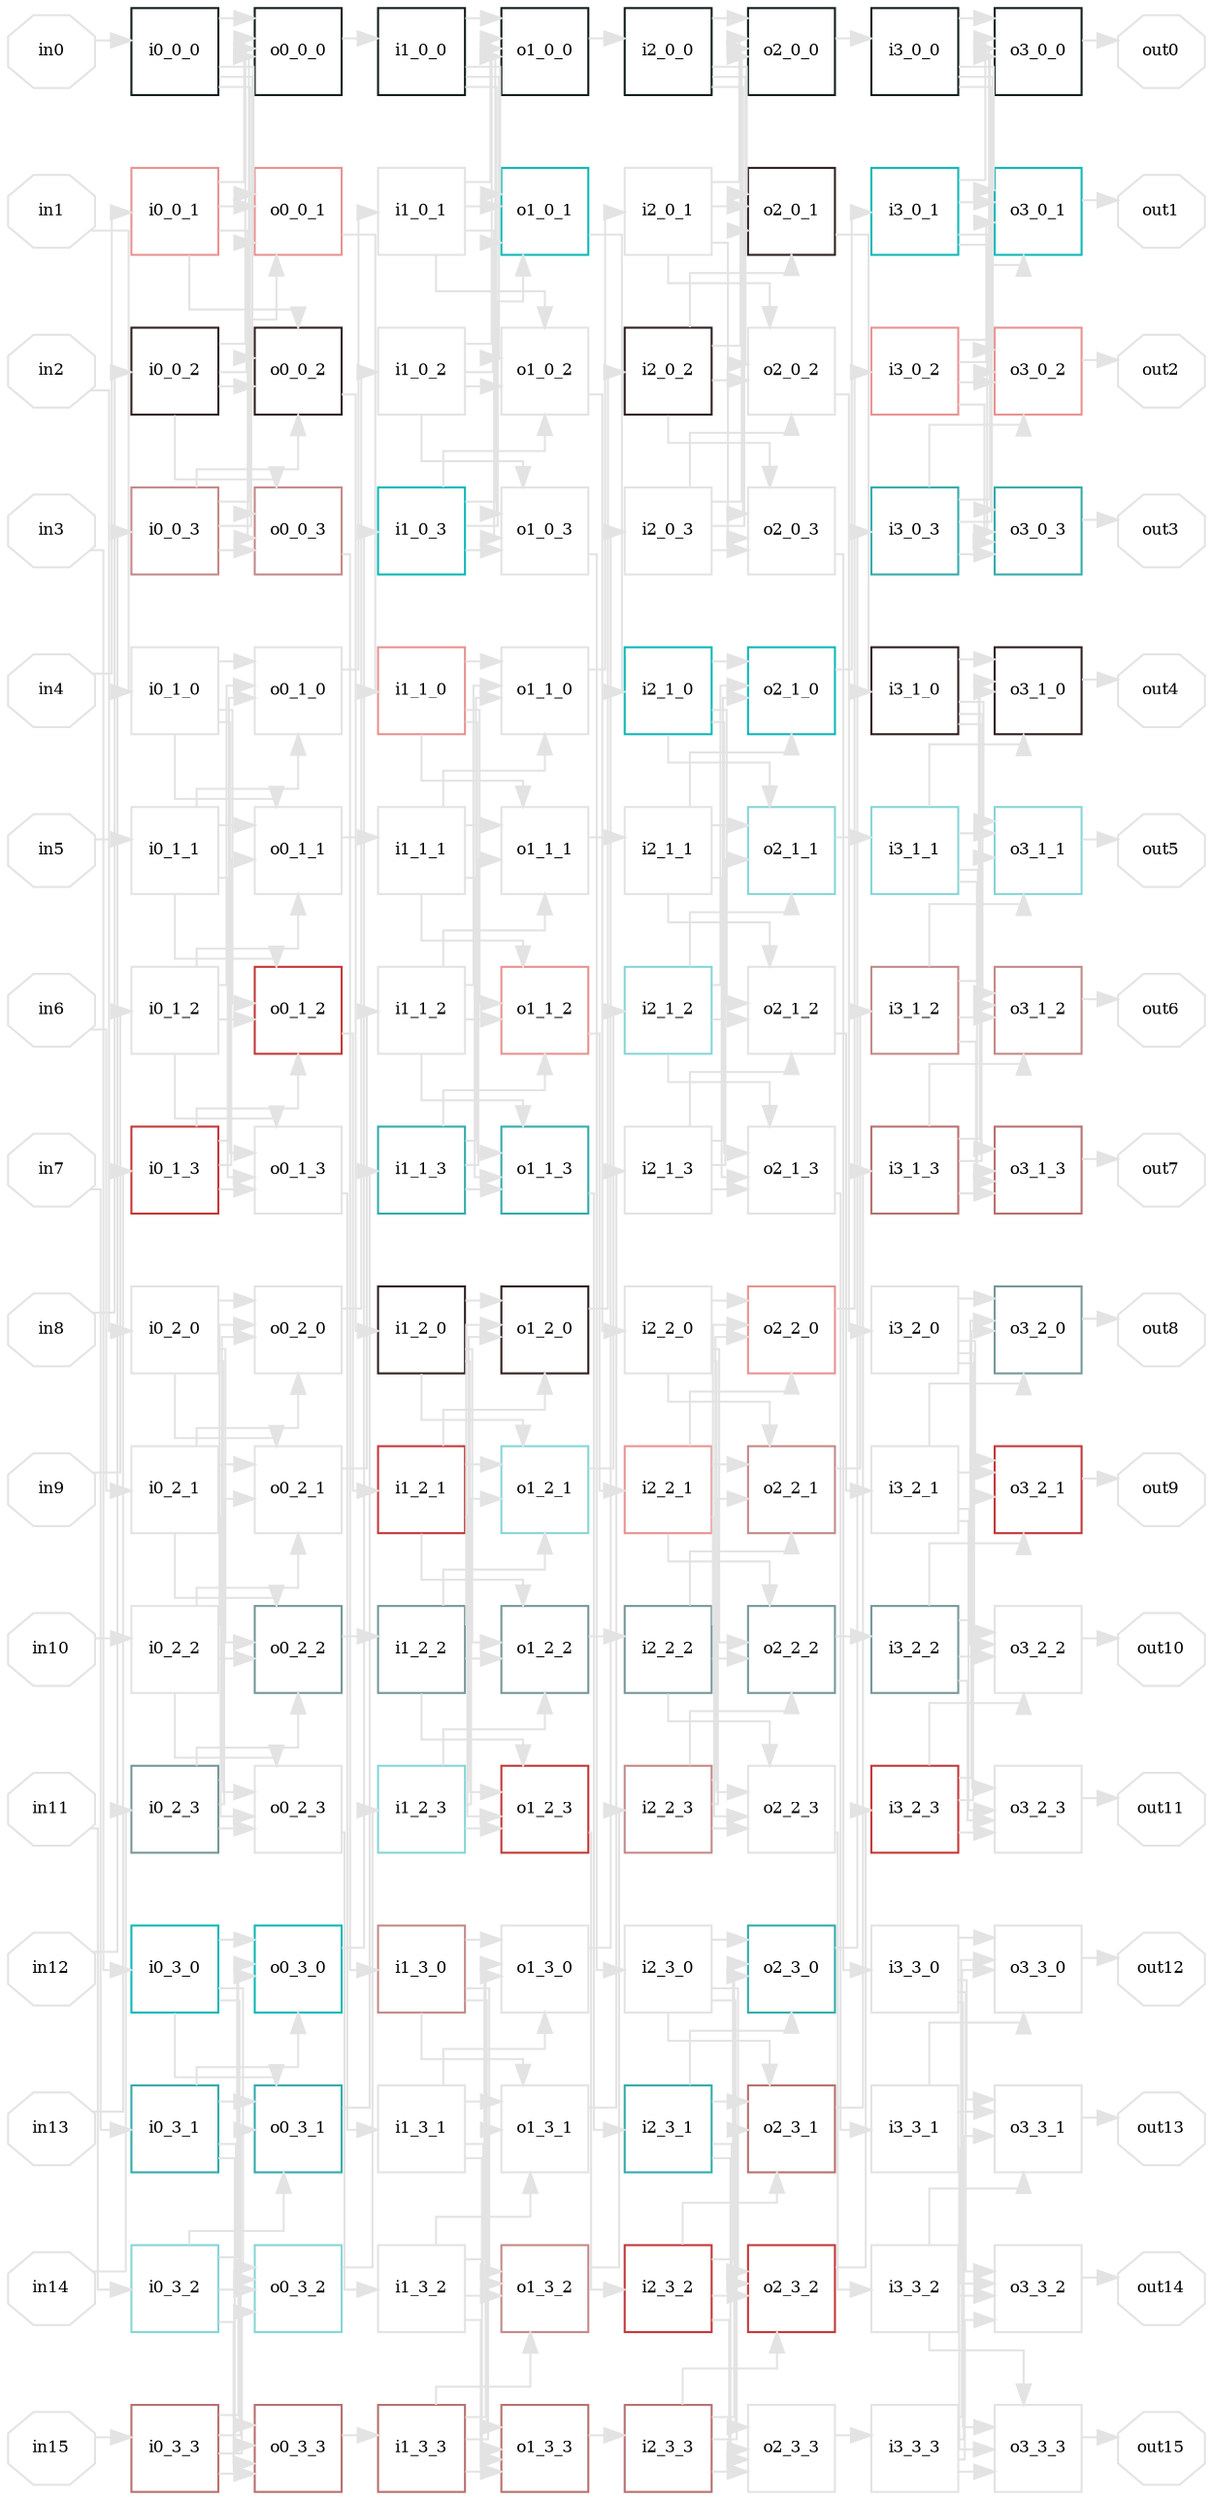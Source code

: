 digraph layout{
rankdir=TB;
splines=ortho;
node [style=filled shape=square fixedsize=true width=0.6];
in0 [label="in0",fontsize=8, shape=octagon, fillcolor=white, color=grey89];
in1 [label="in1",fontsize=8, shape=octagon, fillcolor=white, color=grey89];
in2 [label="in2",fontsize=8, shape=octagon, fillcolor=white, color=grey89];
in3 [label="in3",fontsize=8, shape=octagon, fillcolor=white, color=grey89];
in4 [label="in4",fontsize=8, shape=octagon, fillcolor=white, color=grey89];
in5 [label="in5",fontsize=8, shape=octagon, fillcolor=white, color=grey89];
in6 [label="in6",fontsize=8, shape=octagon, fillcolor=white, color=grey89];
in7 [label="in7",fontsize=8, shape=octagon, fillcolor=white, color=grey89];
in8 [label="in8",fontsize=8, shape=octagon, fillcolor=white, color=grey89];
in9 [label="in9",fontsize=8, shape=octagon, fillcolor=white, color=grey89];
in10 [label="in10",fontsize=8, shape=octagon, fillcolor=white, color=grey89];
in11 [label="in11",fontsize=8, shape=octagon, fillcolor=white, color=grey89];
in12 [label="in12",fontsize=8, shape=octagon, fillcolor=white, color=grey89];
in13 [label="in13",fontsize=8, shape=octagon, fillcolor=white, color=grey89];
in14 [label="in14",fontsize=8, shape=octagon, fillcolor=white, color=grey89];
in15 [label="in15",fontsize=8, shape=octagon, fillcolor=white, color=grey89];
out0 [label="out0",fontsize=8, shape=octagon, fillcolor=white, color=grey89];
out1 [label="out1",fontsize=8, shape=octagon, fillcolor=white, color=grey89];
out2 [label="out2",fontsize=8, shape=octagon, fillcolor=white, color=grey89];
out3 [label="out3",fontsize=8, shape=octagon, fillcolor=white, color=grey89];
out4 [label="out4",fontsize=8, shape=octagon, fillcolor=white, color=grey89];
out5 [label="out5",fontsize=8, shape=octagon, fillcolor=white, color=grey89];
out6 [label="out6",fontsize=8, shape=octagon, fillcolor=white, color=grey89];
out7 [label="out7",fontsize=8, shape=octagon, fillcolor=white, color=grey89];
out8 [label="out8",fontsize=8, shape=octagon, fillcolor=white, color=grey89];
out9 [label="out9",fontsize=8, shape=octagon, fillcolor=white, color=grey89];
out10 [label="out10",fontsize=8, shape=octagon, fillcolor=white, color=grey89];
out11 [label="out11",fontsize=8, shape=octagon, fillcolor=white, color=grey89];
out12 [label="out12",fontsize=8, shape=octagon, fillcolor=white, color=grey89];
out13 [label="out13",fontsize=8, shape=octagon, fillcolor=white, color=grey89];
out14 [label="out14",fontsize=8, shape=octagon, fillcolor=white, color=grey89];
out15 [label="out15",fontsize=8, shape=octagon, fillcolor=white, color=grey89];
i0_0_0 [label="i0_0_0",fontsize=8, fillcolor=white, color="#121c1c"];
i0_0_1 [label="i0_0_1",fontsize=8, fillcolor=white, color="#e99292"];
i0_0_2 [label="i0_0_2",fontsize=8, fillcolor=white, color="#302020"];
i0_0_3 [label="i0_0_3",fontsize=8, fillcolor=white, color="#c48989"];
i0_1_0 [label="i0_1_0",fontsize=8, fillcolor=white, color=grey89];
i0_1_1 [label="i0_1_1",fontsize=8, fillcolor=white, color=grey89];
i0_1_2 [label="i0_1_2",fontsize=8, fillcolor=white, color=grey89];
i0_1_3 [label="i0_1_3",fontsize=8, fillcolor=white, color="#c33838"];
i0_2_0 [label="i0_2_0",fontsize=8, fillcolor=white, color=grey89];
i0_2_1 [label="i0_2_1",fontsize=8, fillcolor=white, color=grey89];
i0_2_2 [label="i0_2_2",fontsize=8, fillcolor=white, color=grey89];
i0_2_3 [label="i0_2_3",fontsize=8, fillcolor=white, color="#769797"];
i0_3_0 [label="i0_3_0",fontsize=8, fillcolor=white, color="#10b7b7"];
i0_3_1 [label="i0_3_1",fontsize=8, fillcolor=white, color="#34abab"];
i0_3_2 [label="i0_3_2",fontsize=8, fillcolor=white, color="#87d5d5"];
i0_3_3 [label="i0_3_3",fontsize=8, fillcolor=white, color="#b87070"];
i1_0_0 [label="i1_0_0",fontsize=8, fillcolor=white, color="#121c1c"];
i1_0_1 [label="i1_0_1",fontsize=8, fillcolor=white, color=grey89];
i1_0_2 [label="i1_0_2",fontsize=8, fillcolor=white, color=grey89];
i1_0_3 [label="i1_0_3",fontsize=8, fillcolor=white, color="#10b7b7"];
i1_1_0 [label="i1_1_0",fontsize=8, fillcolor=white, color="#e99292"];
i1_1_1 [label="i1_1_1",fontsize=8, fillcolor=white, color=grey89];
i1_1_2 [label="i1_1_2",fontsize=8, fillcolor=white, color=grey89];
i1_1_3 [label="i1_1_3",fontsize=8, fillcolor=white, color="#34abab"];
i1_2_0 [label="i1_2_0",fontsize=8, fillcolor=white, color="#302020"];
i1_2_1 [label="i1_2_1",fontsize=8, fillcolor=white, color="#c33838"];
i1_2_2 [label="i1_2_2",fontsize=8, fillcolor=white, color="#769797"];
i1_2_3 [label="i1_2_3",fontsize=8, fillcolor=white, color="#87d5d5"];
i1_3_0 [label="i1_3_0",fontsize=8, fillcolor=white, color="#c48989"];
i1_3_1 [label="i1_3_1",fontsize=8, fillcolor=white, color=grey89];
i1_3_2 [label="i1_3_2",fontsize=8, fillcolor=white, color=grey89];
i1_3_3 [label="i1_3_3",fontsize=8, fillcolor=white, color="#b87070"];
i2_0_0 [label="i2_0_0",fontsize=8, fillcolor=white, color="#121c1c"];
i2_0_1 [label="i2_0_1",fontsize=8, fillcolor=white, color=grey89];
i2_0_2 [label="i2_0_2",fontsize=8, fillcolor=white, color="#302020"];
i2_0_3 [label="i2_0_3",fontsize=8, fillcolor=white, color=grey89];
i2_1_0 [label="i2_1_0",fontsize=8, fillcolor=white, color="#10b7b7"];
i2_1_1 [label="i2_1_1",fontsize=8, fillcolor=white, color=grey89];
i2_1_2 [label="i2_1_2",fontsize=8, fillcolor=white, color="#87d5d5"];
i2_1_3 [label="i2_1_3",fontsize=8, fillcolor=white, color=grey89];
i2_2_0 [label="i2_2_0",fontsize=8, fillcolor=white, color=grey89];
i2_2_1 [label="i2_2_1",fontsize=8, fillcolor=white, color="#e99292"];
i2_2_2 [label="i2_2_2",fontsize=8, fillcolor=white, color="#769797"];
i2_2_3 [label="i2_2_3",fontsize=8, fillcolor=white, color="#c48989"];
i2_3_0 [label="i2_3_0",fontsize=8, fillcolor=white, color=grey89];
i2_3_1 [label="i2_3_1",fontsize=8, fillcolor=white, color="#34abab"];
i2_3_2 [label="i2_3_2",fontsize=8, fillcolor=white, color="#c33838"];
i2_3_3 [label="i2_3_3",fontsize=8, fillcolor=white, color="#b87070"];
i3_0_0 [label="i3_0_0",fontsize=8, fillcolor=white, color="#121c1c"];
i3_0_1 [label="i3_0_1",fontsize=8, fillcolor=white, color="#10b7b7"];
i3_0_2 [label="i3_0_2",fontsize=8, fillcolor=white, color="#e99292"];
i3_0_3 [label="i3_0_3",fontsize=8, fillcolor=white, color="#34abab"];
i3_1_0 [label="i3_1_0",fontsize=8, fillcolor=white, color="#302020"];
i3_1_1 [label="i3_1_1",fontsize=8, fillcolor=white, color="#87d5d5"];
i3_1_2 [label="i3_1_2",fontsize=8, fillcolor=white, color="#c48989"];
i3_1_3 [label="i3_1_3",fontsize=8, fillcolor=white, color="#b87070"];
i3_2_0 [label="i3_2_0",fontsize=8, fillcolor=white, color=grey89];
i3_2_1 [label="i3_2_1",fontsize=8, fillcolor=white, color=grey89];
i3_2_2 [label="i3_2_2",fontsize=8, fillcolor=white, color="#769797"];
i3_2_3 [label="i3_2_3",fontsize=8, fillcolor=white, color="#c33838"];
i3_3_0 [label="i3_3_0",fontsize=8, fillcolor=white, color=grey89];
i3_3_1 [label="i3_3_1",fontsize=8, fillcolor=white, color=grey89];
i3_3_2 [label="i3_3_2",fontsize=8, fillcolor=white, color=grey89];
i3_3_3 [label="i3_3_3",fontsize=8, fillcolor=white, color=grey89];
o0_0_0 [label="o0_0_0",fontsize=8, fillcolor=white, color="#121c1c"];
o0_0_1 [label="o0_0_1",fontsize=8, fillcolor=white, color="#e99292"];
o0_0_2 [label="o0_0_2",fontsize=8, fillcolor=white, color="#302020"];
o0_0_3 [label="o0_0_3",fontsize=8, fillcolor=white, color="#c48989"];
o0_1_0 [label="o0_1_0",fontsize=8, fillcolor=white, color=grey89];
o0_1_1 [label="o0_1_1",fontsize=8, fillcolor=white, color=grey89];
o0_1_2 [label="o0_1_2",fontsize=8, fillcolor=white, color="#c33838"];
o0_1_3 [label="o0_1_3",fontsize=8, fillcolor=white, color=grey89];
o0_2_0 [label="o0_2_0",fontsize=8, fillcolor=white, color=grey89];
o0_2_1 [label="o0_2_1",fontsize=8, fillcolor=white, color=grey89];
o0_2_2 [label="o0_2_2",fontsize=8, fillcolor=white, color="#769797"];
o0_2_3 [label="o0_2_3",fontsize=8, fillcolor=white, color=grey89];
o0_3_0 [label="o0_3_0",fontsize=8, fillcolor=white, color="#10b7b7"];
o0_3_1 [label="o0_3_1",fontsize=8, fillcolor=white, color="#34abab"];
o0_3_2 [label="o0_3_2",fontsize=8, fillcolor=white, color="#87d5d5"];
o0_3_3 [label="o0_3_3",fontsize=8, fillcolor=white, color="#b87070"];
o1_0_0 [label="o1_0_0",fontsize=8, fillcolor=white, color="#121c1c"];
o1_0_1 [label="o1_0_1",fontsize=8, fillcolor=white, color="#10b7b7"];
o1_0_2 [label="o1_0_2",fontsize=8, fillcolor=white, color=grey89];
o1_0_3 [label="o1_0_3",fontsize=8, fillcolor=white, color=grey89];
o1_1_0 [label="o1_1_0",fontsize=8, fillcolor=white, color=grey89];
o1_1_1 [label="o1_1_1",fontsize=8, fillcolor=white, color=grey89];
o1_1_2 [label="o1_1_2",fontsize=8, fillcolor=white, color="#e99292"];
o1_1_3 [label="o1_1_3",fontsize=8, fillcolor=white, color="#34abab"];
o1_2_0 [label="o1_2_0",fontsize=8, fillcolor=white, color="#302020"];
o1_2_1 [label="o1_2_1",fontsize=8, fillcolor=white, color="#87d5d5"];
o1_2_2 [label="o1_2_2",fontsize=8, fillcolor=white, color="#769797"];
o1_2_3 [label="o1_2_3",fontsize=8, fillcolor=white, color="#c33838"];
o1_3_0 [label="o1_3_0",fontsize=8, fillcolor=white, color=grey89];
o1_3_1 [label="o1_3_1",fontsize=8, fillcolor=white, color=grey89];
o1_3_2 [label="o1_3_2",fontsize=8, fillcolor=white, color="#c48989"];
o1_3_3 [label="o1_3_3",fontsize=8, fillcolor=white, color="#b87070"];
o2_0_0 [label="o2_0_0",fontsize=8, fillcolor=white, color="#121c1c"];
o2_0_1 [label="o2_0_1",fontsize=8, fillcolor=white, color="#302020"];
o2_0_2 [label="o2_0_2",fontsize=8, fillcolor=white, color=grey89];
o2_0_3 [label="o2_0_3",fontsize=8, fillcolor=white, color=grey89];
o2_1_0 [label="o2_1_0",fontsize=8, fillcolor=white, color="#10b7b7"];
o2_1_1 [label="o2_1_1",fontsize=8, fillcolor=white, color="#87d5d5"];
o2_1_2 [label="o2_1_2",fontsize=8, fillcolor=white, color=grey89];
o2_1_3 [label="o2_1_3",fontsize=8, fillcolor=white, color=grey89];
o2_2_0 [label="o2_2_0",fontsize=8, fillcolor=white, color="#e99292"];
o2_2_1 [label="o2_2_1",fontsize=8, fillcolor=white, color="#c48989"];
o2_2_2 [label="o2_2_2",fontsize=8, fillcolor=white, color="#769797"];
o2_2_3 [label="o2_2_3",fontsize=8, fillcolor=white, color=grey89];
o2_3_0 [label="o2_3_0",fontsize=8, fillcolor=white, color="#34abab"];
o2_3_1 [label="o2_3_1",fontsize=8, fillcolor=white, color="#b87070"];
o2_3_2 [label="o2_3_2",fontsize=8, fillcolor=white, color="#c33838"];
o2_3_3 [label="o2_3_3",fontsize=8, fillcolor=white, color=grey89];
o3_0_0 [label="o3_0_0",fontsize=8, fillcolor=white, color="#121c1c"];
o3_0_1 [label="o3_0_1",fontsize=8, fillcolor=white, color="#10b7b7"];
o3_0_2 [label="o3_0_2",fontsize=8, fillcolor=white, color="#e99292"];
o3_0_3 [label="o3_0_3",fontsize=8, fillcolor=white, color="#34abab"];
o3_1_0 [label="o3_1_0",fontsize=8, fillcolor=white, color="#302020"];
o3_1_1 [label="o3_1_1",fontsize=8, fillcolor=white, color="#87d5d5"];
o3_1_2 [label="o3_1_2",fontsize=8, fillcolor=white, color="#c48989"];
o3_1_3 [label="o3_1_3",fontsize=8, fillcolor=white, color="#b87070"];
o3_2_0 [label="o3_2_0",fontsize=8, fillcolor=white, color="#769797"];
o3_2_1 [label="o3_2_1",fontsize=8, fillcolor=white, color="#c33838"];
o3_2_2 [label="o3_2_2",fontsize=8, fillcolor=white, color=grey89];
o3_2_3 [label="o3_2_3",fontsize=8, fillcolor=white, color=grey89];
o3_3_0 [label="o3_3_0",fontsize=8, fillcolor=white, color=grey89];
o3_3_1 [label="o3_3_1",fontsize=8, fillcolor=white, color=grey89];
o3_3_2 [label="o3_3_2",fontsize=8, fillcolor=white, color=grey89];
o3_3_3 [label="o3_3_3",fontsize=8, fillcolor=white, color=grey89];
edge [constraint=false];
i0_0_0 -> o0_0_0 [style="penwidth(0.1)", color=grey89];
i0_0_0 -> o0_0_1 [style="penwidth(0.1)", color=grey89];
i0_0_0 -> o0_0_2 [style="penwidth(0.1)", color=grey89];
i0_0_0 -> o0_0_3 [style="penwidth(0.1)", color=grey89];
i0_0_1 -> o0_0_0 [style="penwidth(0.1)", color=grey89];
i0_0_1 -> o0_0_1 [style="penwidth(0.1)", color=grey89];
i0_0_1 -> o0_0_2 [style="penwidth(0.1)", color=grey89];
i0_0_1 -> o0_0_3 [style="penwidth(0.1)", color=grey89];
i0_0_2 -> o0_0_0 [style="penwidth(0.1)", color=grey89];
i0_0_2 -> o0_0_1 [style="penwidth(0.1)", color=grey89];
i0_0_2 -> o0_0_2 [style="penwidth(0.1)", color=grey89];
i0_0_2 -> o0_0_3 [style="penwidth(0.1)", color=grey89];
i0_0_3 -> o0_0_0 [style="penwidth(0.1)", color=grey89];
i0_0_3 -> o0_0_1 [style="penwidth(0.1)", color=grey89];
i0_0_3 -> o0_0_2 [style="penwidth(0.1)", color=grey89];
i0_0_3 -> o0_0_3 [style="penwidth(0.1)", color=grey89];
i0_1_0 -> o0_1_0 [style="penwidth(0.1)", color=grey89];
i0_1_0 -> o0_1_1 [style="penwidth(0.1)", color=grey89];
i0_1_0 -> o0_1_2 [style="penwidth(0.1)", color=grey89];
i0_1_0 -> o0_1_3 [style="penwidth(0.1)", color=grey89];
i0_1_1 -> o0_1_0 [style="penwidth(0.1)", color=grey89];
i0_1_1 -> o0_1_1 [style="penwidth(0.1)", color=grey89];
i0_1_1 -> o0_1_2 [style="penwidth(0.1)", color=grey89];
i0_1_1 -> o0_1_3 [style="penwidth(0.1)", color=grey89];
i0_1_2 -> o0_1_0 [style="penwidth(0.1)", color=grey89];
i0_1_2 -> o0_1_1 [style="penwidth(0.1)", color=grey89];
i0_1_2 -> o0_1_2 [style="penwidth(0.1)", color=grey89];
i0_1_2 -> o0_1_3 [style="penwidth(0.1)", color=grey89];
i0_1_3 -> o0_1_0 [style="penwidth(0.1)", color=grey89];
i0_1_3 -> o0_1_1 [style="penwidth(0.1)", color=grey89];
i0_1_3 -> o0_1_2 [style="penwidth(0.1)", color=grey89];
i0_1_3 -> o0_1_3 [style="penwidth(0.1)", color=grey89];
i0_2_0 -> o0_2_0 [style="penwidth(0.1)", color=grey89];
i0_2_0 -> o0_2_1 [style="penwidth(0.1)", color=grey89];
i0_2_0 -> o0_2_2 [style="penwidth(0.1)", color=grey89];
i0_2_0 -> o0_2_3 [style="penwidth(0.1)", color=grey89];
i0_2_1 -> o0_2_0 [style="penwidth(0.1)", color=grey89];
i0_2_1 -> o0_2_1 [style="penwidth(0.1)", color=grey89];
i0_2_1 -> o0_2_2 [style="penwidth(0.1)", color=grey89];
i0_2_1 -> o0_2_3 [style="penwidth(0.1)", color=grey89];
i0_2_2 -> o0_2_0 [style="penwidth(0.1)", color=grey89];
i0_2_2 -> o0_2_1 [style="penwidth(0.1)", color=grey89];
i0_2_2 -> o0_2_2 [style="penwidth(0.1)", color=grey89];
i0_2_2 -> o0_2_3 [style="penwidth(0.1)", color=grey89];
i0_2_3 -> o0_2_0 [style="penwidth(0.1)", color=grey89];
i0_2_3 -> o0_2_1 [style="penwidth(0.1)", color=grey89];
i0_2_3 -> o0_2_2 [style="penwidth(0.1)", color=grey89];
i0_2_3 -> o0_2_3 [style="penwidth(0.1)", color=grey89];
i0_3_0 -> o0_3_0 [style="penwidth(0.1)", color=grey89];
i0_3_0 -> o0_3_1 [style="penwidth(0.1)", color=grey89];
i0_3_0 -> o0_3_2 [style="penwidth(0.1)", color=grey89];
i0_3_0 -> o0_3_3 [style="penwidth(0.1)", color=grey89];
i0_3_1 -> o0_3_0 [style="penwidth(0.1)", color=grey89];
i0_3_1 -> o0_3_1 [style="penwidth(0.1)", color=grey89];
i0_3_1 -> o0_3_2 [style="penwidth(0.1)", color=grey89];
i0_3_1 -> o0_3_3 [style="penwidth(0.1)", color=grey89];
i0_3_2 -> o0_3_0 [style="penwidth(0.1)", color=grey89];
i0_3_2 -> o0_3_1 [style="penwidth(0.1)", color=grey89];
i0_3_2 -> o0_3_2 [style="penwidth(0.1)", color=grey89];
i0_3_2 -> o0_3_3 [style="penwidth(0.1)", color=grey89];
i0_3_3 -> o0_3_0 [style="penwidth(0.1)", color=grey89];
i0_3_3 -> o0_3_1 [style="penwidth(0.1)", color=grey89];
i0_3_3 -> o0_3_2 [style="penwidth(0.1)", color=grey89];
i0_3_3 -> o0_3_3 [style="penwidth(0.1)", color=grey89];
i1_0_0 -> o1_0_0 [style="penwidth(0.1)", color=grey89];
i1_0_0 -> o1_0_1 [style="penwidth(0.1)", color=grey89];
i1_0_0 -> o1_0_2 [style="penwidth(0.1)", color=grey89];
i1_0_0 -> o1_0_3 [style="penwidth(0.1)", color=grey89];
i1_0_1 -> o1_0_0 [style="penwidth(0.1)", color=grey89];
i1_0_1 -> o1_0_1 [style="penwidth(0.1)", color=grey89];
i1_0_1 -> o1_0_2 [style="penwidth(0.1)", color=grey89];
i1_0_1 -> o1_0_3 [style="penwidth(0.1)", color=grey89];
i1_0_2 -> o1_0_0 [style="penwidth(0.1)", color=grey89];
i1_0_2 -> o1_0_1 [style="penwidth(0.1)", color=grey89];
i1_0_2 -> o1_0_2 [style="penwidth(0.1)", color=grey89];
i1_0_2 -> o1_0_3 [style="penwidth(0.1)", color=grey89];
i1_0_3 -> o1_0_0 [style="penwidth(0.1)", color=grey89];
i1_0_3 -> o1_0_1 [style="penwidth(0.1)", color=grey89];
i1_0_3 -> o1_0_2 [style="penwidth(0.1)", color=grey89];
i1_0_3 -> o1_0_3 [style="penwidth(0.1)", color=grey89];
i1_1_0 -> o1_1_0 [style="penwidth(0.1)", color=grey89];
i1_1_0 -> o1_1_1 [style="penwidth(0.1)", color=grey89];
i1_1_0 -> o1_1_2 [style="penwidth(0.1)", color=grey89];
i1_1_0 -> o1_1_3 [style="penwidth(0.1)", color=grey89];
i1_1_1 -> o1_1_0 [style="penwidth(0.1)", color=grey89];
i1_1_1 -> o1_1_1 [style="penwidth(0.1)", color=grey89];
i1_1_1 -> o1_1_2 [style="penwidth(0.1)", color=grey89];
i1_1_1 -> o1_1_3 [style="penwidth(0.1)", color=grey89];
i1_1_2 -> o1_1_0 [style="penwidth(0.1)", color=grey89];
i1_1_2 -> o1_1_1 [style="penwidth(0.1)", color=grey89];
i1_1_2 -> o1_1_2 [style="penwidth(0.1)", color=grey89];
i1_1_2 -> o1_1_3 [style="penwidth(0.1)", color=grey89];
i1_1_3 -> o1_1_0 [style="penwidth(0.1)", color=grey89];
i1_1_3 -> o1_1_1 [style="penwidth(0.1)", color=grey89];
i1_1_3 -> o1_1_2 [style="penwidth(0.1)", color=grey89];
i1_1_3 -> o1_1_3 [style="penwidth(0.1)", color=grey89];
i1_2_0 -> o1_2_0 [style="penwidth(0.1)", color=grey89];
i1_2_0 -> o1_2_1 [style="penwidth(0.1)", color=grey89];
i1_2_0 -> o1_2_2 [style="penwidth(0.1)", color=grey89];
i1_2_0 -> o1_2_3 [style="penwidth(0.1)", color=grey89];
i1_2_1 -> o1_2_0 [style="penwidth(0.1)", color=grey89];
i1_2_1 -> o1_2_1 [style="penwidth(0.1)", color=grey89];
i1_2_1 -> o1_2_2 [style="penwidth(0.1)", color=grey89];
i1_2_1 -> o1_2_3 [style="penwidth(0.1)", color=grey89];
i1_2_2 -> o1_2_0 [style="penwidth(0.1)", color=grey89];
i1_2_2 -> o1_2_1 [style="penwidth(0.1)", color=grey89];
i1_2_2 -> o1_2_2 [style="penwidth(0.1)", color=grey89];
i1_2_2 -> o1_2_3 [style="penwidth(0.1)", color=grey89];
i1_2_3 -> o1_2_0 [style="penwidth(0.1)", color=grey89];
i1_2_3 -> o1_2_1 [style="penwidth(0.1)", color=grey89];
i1_2_3 -> o1_2_2 [style="penwidth(0.1)", color=grey89];
i1_2_3 -> o1_2_3 [style="penwidth(0.1)", color=grey89];
i1_3_0 -> o1_3_0 [style="penwidth(0.1)", color=grey89];
i1_3_0 -> o1_3_1 [style="penwidth(0.1)", color=grey89];
i1_3_0 -> o1_3_2 [style="penwidth(0.1)", color=grey89];
i1_3_0 -> o1_3_3 [style="penwidth(0.1)", color=grey89];
i1_3_1 -> o1_3_0 [style="penwidth(0.1)", color=grey89];
i1_3_1 -> o1_3_1 [style="penwidth(0.1)", color=grey89];
i1_3_1 -> o1_3_2 [style="penwidth(0.1)", color=grey89];
i1_3_1 -> o1_3_3 [style="penwidth(0.1)", color=grey89];
i1_3_2 -> o1_3_0 [style="penwidth(0.1)", color=grey89];
i1_3_2 -> o1_3_1 [style="penwidth(0.1)", color=grey89];
i1_3_2 -> o1_3_2 [style="penwidth(0.1)", color=grey89];
i1_3_2 -> o1_3_3 [style="penwidth(0.1)", color=grey89];
i1_3_3 -> o1_3_0 [style="penwidth(0.1)", color=grey89];
i1_3_3 -> o1_3_1 [style="penwidth(0.1)", color=grey89];
i1_3_3 -> o1_3_2 [style="penwidth(0.1)", color=grey89];
i1_3_3 -> o1_3_3 [style="penwidth(0.1)", color=grey89];
i2_0_0 -> o2_0_0 [style="penwidth(0.1)", color=grey89];
i2_0_0 -> o2_0_1 [style="penwidth(0.1)", color=grey89];
i2_0_0 -> o2_0_2 [style="penwidth(0.1)", color=grey89];
i2_0_0 -> o2_0_3 [style="penwidth(0.1)", color=grey89];
i2_0_1 -> o2_0_0 [style="penwidth(0.1)", color=grey89];
i2_0_1 -> o2_0_1 [style="penwidth(0.1)", color=grey89];
i2_0_1 -> o2_0_2 [style="penwidth(0.1)", color=grey89];
i2_0_1 -> o2_0_3 [style="penwidth(0.1)", color=grey89];
i2_0_2 -> o2_0_0 [style="penwidth(0.1)", color=grey89];
i2_0_2 -> o2_0_1 [style="penwidth(0.1)", color=grey89];
i2_0_2 -> o2_0_2 [style="penwidth(0.1)", color=grey89];
i2_0_2 -> o2_0_3 [style="penwidth(0.1)", color=grey89];
i2_0_3 -> o2_0_0 [style="penwidth(0.1)", color=grey89];
i2_0_3 -> o2_0_1 [style="penwidth(0.1)", color=grey89];
i2_0_3 -> o2_0_2 [style="penwidth(0.1)", color=grey89];
i2_0_3 -> o2_0_3 [style="penwidth(0.1)", color=grey89];
i2_1_0 -> o2_1_0 [style="penwidth(0.1)", color=grey89];
i2_1_0 -> o2_1_1 [style="penwidth(0.1)", color=grey89];
i2_1_0 -> o2_1_2 [style="penwidth(0.1)", color=grey89];
i2_1_0 -> o2_1_3 [style="penwidth(0.1)", color=grey89];
i2_1_1 -> o2_1_0 [style="penwidth(0.1)", color=grey89];
i2_1_1 -> o2_1_1 [style="penwidth(0.1)", color=grey89];
i2_1_1 -> o2_1_2 [style="penwidth(0.1)", color=grey89];
i2_1_1 -> o2_1_3 [style="penwidth(0.1)", color=grey89];
i2_1_2 -> o2_1_0 [style="penwidth(0.1)", color=grey89];
i2_1_2 -> o2_1_1 [style="penwidth(0.1)", color=grey89];
i2_1_2 -> o2_1_2 [style="penwidth(0.1)", color=grey89];
i2_1_2 -> o2_1_3 [style="penwidth(0.1)", color=grey89];
i2_1_3 -> o2_1_0 [style="penwidth(0.1)", color=grey89];
i2_1_3 -> o2_1_1 [style="penwidth(0.1)", color=grey89];
i2_1_3 -> o2_1_2 [style="penwidth(0.1)", color=grey89];
i2_1_3 -> o2_1_3 [style="penwidth(0.1)", color=grey89];
i2_2_0 -> o2_2_0 [style="penwidth(0.1)", color=grey89];
i2_2_0 -> o2_2_1 [style="penwidth(0.1)", color=grey89];
i2_2_0 -> o2_2_2 [style="penwidth(0.1)", color=grey89];
i2_2_0 -> o2_2_3 [style="penwidth(0.1)", color=grey89];
i2_2_1 -> o2_2_0 [style="penwidth(0.1)", color=grey89];
i2_2_1 -> o2_2_1 [style="penwidth(0.1)", color=grey89];
i2_2_1 -> o2_2_2 [style="penwidth(0.1)", color=grey89];
i2_2_1 -> o2_2_3 [style="penwidth(0.1)", color=grey89];
i2_2_2 -> o2_2_0 [style="penwidth(0.1)", color=grey89];
i2_2_2 -> o2_2_1 [style="penwidth(0.1)", color=grey89];
i2_2_2 -> o2_2_2 [style="penwidth(0.1)", color=grey89];
i2_2_2 -> o2_2_3 [style="penwidth(0.1)", color=grey89];
i2_2_3 -> o2_2_0 [style="penwidth(0.1)", color=grey89];
i2_2_3 -> o2_2_1 [style="penwidth(0.1)", color=grey89];
i2_2_3 -> o2_2_2 [style="penwidth(0.1)", color=grey89];
i2_2_3 -> o2_2_3 [style="penwidth(0.1)", color=grey89];
i2_3_0 -> o2_3_0 [style="penwidth(0.1)", color=grey89];
i2_3_0 -> o2_3_1 [style="penwidth(0.1)", color=grey89];
i2_3_0 -> o2_3_2 [style="penwidth(0.1)", color=grey89];
i2_3_0 -> o2_3_3 [style="penwidth(0.1)", color=grey89];
i2_3_1 -> o2_3_0 [style="penwidth(0.1)", color=grey89];
i2_3_1 -> o2_3_1 [style="penwidth(0.1)", color=grey89];
i2_3_1 -> o2_3_2 [style="penwidth(0.1)", color=grey89];
i2_3_1 -> o2_3_3 [style="penwidth(0.1)", color=grey89];
i2_3_2 -> o2_3_0 [style="penwidth(0.1)", color=grey89];
i2_3_2 -> o2_3_1 [style="penwidth(0.1)", color=grey89];
i2_3_2 -> o2_3_2 [style="penwidth(0.1)", color=grey89];
i2_3_2 -> o2_3_3 [style="penwidth(0.1)", color=grey89];
i2_3_3 -> o2_3_0 [style="penwidth(0.1)", color=grey89];
i2_3_3 -> o2_3_1 [style="penwidth(0.1)", color=grey89];
i2_3_3 -> o2_3_2 [style="penwidth(0.1)", color=grey89];
i2_3_3 -> o2_3_3 [style="penwidth(0.1)", color=grey89];
i3_0_0 -> o3_0_0 [style="penwidth(0.1)", color=grey89];
i3_0_0 -> o3_0_1 [style="penwidth(0.1)", color=grey89];
i3_0_0 -> o3_0_2 [style="penwidth(0.1)", color=grey89];
i3_0_0 -> o3_0_3 [style="penwidth(0.1)", color=grey89];
i3_0_1 -> o3_0_0 [style="penwidth(0.1)", color=grey89];
i3_0_1 -> o3_0_1 [style="penwidth(0.1)", color=grey89];
i3_0_1 -> o3_0_2 [style="penwidth(0.1)", color=grey89];
i3_0_1 -> o3_0_3 [style="penwidth(0.1)", color=grey89];
i3_0_2 -> o3_0_0 [style="penwidth(0.1)", color=grey89];
i3_0_2 -> o3_0_1 [style="penwidth(0.1)", color=grey89];
i3_0_2 -> o3_0_2 [style="penwidth(0.1)", color=grey89];
i3_0_2 -> o3_0_3 [style="penwidth(0.1)", color=grey89];
i3_0_3 -> o3_0_0 [style="penwidth(0.1)", color=grey89];
i3_0_3 -> o3_0_1 [style="penwidth(0.1)", color=grey89];
i3_0_3 -> o3_0_2 [style="penwidth(0.1)", color=grey89];
i3_0_3 -> o3_0_3 [style="penwidth(0.1)", color=grey89];
i3_1_0 -> o3_1_0 [style="penwidth(0.1)", color=grey89];
i3_1_0 -> o3_1_1 [style="penwidth(0.1)", color=grey89];
i3_1_0 -> o3_1_2 [style="penwidth(0.1)", color=grey89];
i3_1_0 -> o3_1_3 [style="penwidth(0.1)", color=grey89];
i3_1_1 -> o3_1_0 [style="penwidth(0.1)", color=grey89];
i3_1_1 -> o3_1_1 [style="penwidth(0.1)", color=grey89];
i3_1_1 -> o3_1_2 [style="penwidth(0.1)", color=grey89];
i3_1_1 -> o3_1_3 [style="penwidth(0.1)", color=grey89];
i3_1_2 -> o3_1_0 [style="penwidth(0.1)", color=grey89];
i3_1_2 -> o3_1_1 [style="penwidth(0.1)", color=grey89];
i3_1_2 -> o3_1_2 [style="penwidth(0.1)", color=grey89];
i3_1_2 -> o3_1_3 [style="penwidth(0.1)", color=grey89];
i3_1_3 -> o3_1_0 [style="penwidth(0.1)", color=grey89];
i3_1_3 -> o3_1_1 [style="penwidth(0.1)", color=grey89];
i3_1_3 -> o3_1_2 [style="penwidth(0.1)", color=grey89];
i3_1_3 -> o3_1_3 [style="penwidth(0.1)", color=grey89];
i3_2_0 -> o3_2_0 [style="penwidth(0.1)", color=grey89];
i3_2_0 -> o3_2_1 [style="penwidth(0.1)", color=grey89];
i3_2_0 -> o3_2_2 [style="penwidth(0.1)", color=grey89];
i3_2_0 -> o3_2_3 [style="penwidth(0.1)", color=grey89];
i3_2_1 -> o3_2_0 [style="penwidth(0.1)", color=grey89];
i3_2_1 -> o3_2_1 [style="penwidth(0.1)", color=grey89];
i3_2_1 -> o3_2_2 [style="penwidth(0.1)", color=grey89];
i3_2_1 -> o3_2_3 [style="penwidth(0.1)", color=grey89];
i3_2_2 -> o3_2_0 [style="penwidth(0.1)", color=grey89];
i3_2_2 -> o3_2_1 [style="penwidth(0.1)", color=grey89];
i3_2_2 -> o3_2_2 [style="penwidth(0.1)", color=grey89];
i3_2_2 -> o3_2_3 [style="penwidth(0.1)", color=grey89];
i3_2_3 -> o3_2_0 [style="penwidth(0.1)", color=grey89];
i3_2_3 -> o3_2_1 [style="penwidth(0.1)", color=grey89];
i3_2_3 -> o3_2_2 [style="penwidth(0.1)", color=grey89];
i3_2_3 -> o3_2_3 [style="penwidth(0.1)", color=grey89];
i3_3_0 -> o3_3_0 [style="penwidth(0.1)", color=grey89];
i3_3_0 -> o3_3_1 [style="penwidth(0.1)", color=grey89];
i3_3_0 -> o3_3_2 [style="penwidth(0.1)", color=grey89];
i3_3_0 -> o3_3_3 [style="penwidth(0.1)", color=grey89];
i3_3_1 -> o3_3_0 [style="penwidth(0.1)", color=grey89];
i3_3_1 -> o3_3_1 [style="penwidth(0.1)", color=grey89];
i3_3_1 -> o3_3_2 [style="penwidth(0.1)", color=grey89];
i3_3_1 -> o3_3_3 [style="penwidth(0.1)", color=grey89];
i3_3_2 -> o3_3_0 [style="penwidth(0.1)", color=grey89];
i3_3_2 -> o3_3_1 [style="penwidth(0.1)", color=grey89];
i3_3_2 -> o3_3_2 [style="penwidth(0.1)", color=grey89];
i3_3_2 -> o3_3_3 [style="penwidth(0.1)", color=grey89];
i3_3_3 -> o3_3_0 [style="penwidth(0.1)", color=grey89];
i3_3_3 -> o3_3_1 [style="penwidth(0.1)", color=grey89];
i3_3_3 -> o3_3_2 [style="penwidth(0.1)", color=grey89];
i3_3_3 -> o3_3_3 [style="penwidth(0.1)", color=grey89];
in0 -> i0_0_0 [style="penwidth(0.1)", color=grey89];
in1 -> i0_1_0 [style="penwidth(0.1)", color=grey89];
in2 -> i0_2_0 [style="penwidth(0.1)", color=grey89];
in3 -> i0_3_0 [style="penwidth(0.1)", color=grey89];
in4 -> i0_0_1 [style="penwidth(0.1)", color=grey89];
in5 -> i0_1_1 [style="penwidth(0.1)", color=grey89];
in6 -> i0_2_1 [style="penwidth(0.1)", color=grey89];
in7 -> i0_3_1 [style="penwidth(0.1)", color=grey89];
in8 -> i0_0_2 [style="penwidth(0.1)", color=grey89];
in9 -> i0_1_2 [style="penwidth(0.1)", color=grey89];
in10 -> i0_2_2 [style="penwidth(0.1)", color=grey89];
in11 -> i0_3_2 [style="penwidth(0.1)", color=grey89];
in12 -> i0_0_3 [style="penwidth(0.1)", color=grey89];
in13 -> i0_1_3 [style="penwidth(0.1)", color=grey89];
in14 -> i0_2_3 [style="penwidth(0.1)", color=grey89];
in15 -> i0_3_3 [style="penwidth(0.1)", color=grey89];
o3_0_0 -> out0 [style="penwidth(0.1)", color=grey89];
o3_0_1 -> out1 [style="penwidth(0.1)", color=grey89];
o3_0_2 -> out2 [style="penwidth(0.1)", color=grey89];
o3_0_3 -> out3 [style="penwidth(0.1)", color=grey89];
o3_1_0 -> out4 [style="penwidth(0.1)", color=grey89];
o3_1_1 -> out5 [style="penwidth(0.1)", color=grey89];
o3_1_2 -> out6 [style="penwidth(0.1)", color=grey89];
o3_1_3 -> out7 [style="penwidth(0.1)", color=grey89];
o3_2_0 -> out8 [style="penwidth(0.1)", color=grey89];
o3_2_1 -> out9 [style="penwidth(0.1)", color=grey89];
o3_2_2 -> out10 [style="penwidth(0.1)", color=grey89];
o3_2_3 -> out11 [style="penwidth(0.1)", color=grey89];
o3_3_0 -> out12 [style="penwidth(0.1)", color=grey89];
o3_3_1 -> out13 [style="penwidth(0.1)", color=grey89];
o3_3_2 -> out14 [style="penwidth(0.1)", color=grey89];
o3_3_3 -> out15 [style="penwidth(0.1)", color=grey89];
o0_0_0 -> i1_0_0 [style="penwidth(0.1)", color=grey89];
o0_0_1 -> i1_1_0 [style="penwidth(0.1)", color=grey89];
o0_0_2 -> i1_2_0 [style="penwidth(0.1)", color=grey89];
o0_0_3 -> i1_3_0 [style="penwidth(0.1)", color=grey89];
o0_1_0 -> i1_0_1 [style="penwidth(0.1)", color=grey89];
o0_1_1 -> i1_1_1 [style="penwidth(0.1)", color=grey89];
o0_1_2 -> i1_2_1 [style="penwidth(0.1)", color=grey89];
o0_1_3 -> i1_3_1 [style="penwidth(0.1)", color=grey89];
o0_2_0 -> i1_0_2 [style="penwidth(0.1)", color=grey89];
o0_2_1 -> i1_1_2 [style="penwidth(0.1)", color=grey89];
o0_2_2 -> i1_2_2 [style="penwidth(0.1)", color=grey89];
o0_2_3 -> i1_3_2 [style="penwidth(0.1)", color=grey89];
o0_3_0 -> i1_0_3 [style="penwidth(0.1)", color=grey89];
o0_3_1 -> i1_1_3 [style="penwidth(0.1)", color=grey89];
o0_3_2 -> i1_2_3 [style="penwidth(0.1)", color=grey89];
o0_3_3 -> i1_3_3 [style="penwidth(0.1)", color=grey89];
o1_0_0 -> i2_0_0 [style="penwidth(0.1)", color=grey89];
o1_0_1 -> i2_1_0 [style="penwidth(0.1)", color=grey89];
o1_0_2 -> i2_2_0 [style="penwidth(0.1)", color=grey89];
o1_0_3 -> i2_3_0 [style="penwidth(0.1)", color=grey89];
o1_1_0 -> i2_0_1 [style="penwidth(0.1)", color=grey89];
o1_1_1 -> i2_1_1 [style="penwidth(0.1)", color=grey89];
o1_1_2 -> i2_2_1 [style="penwidth(0.1)", color=grey89];
o1_1_3 -> i2_3_1 [style="penwidth(0.1)", color=grey89];
o1_2_0 -> i2_0_2 [style="penwidth(0.1)", color=grey89];
o1_2_1 -> i2_1_2 [style="penwidth(0.1)", color=grey89];
o1_2_2 -> i2_2_2 [style="penwidth(0.1)", color=grey89];
o1_2_3 -> i2_3_2 [style="penwidth(0.1)", color=grey89];
o1_3_0 -> i2_0_3 [style="penwidth(0.1)", color=grey89];
o1_3_1 -> i2_1_3 [style="penwidth(0.1)", color=grey89];
o1_3_2 -> i2_2_3 [style="penwidth(0.1)", color=grey89];
o1_3_3 -> i2_3_3 [style="penwidth(0.1)", color=grey89];
o2_0_0 -> i3_0_0 [style="penwidth(0.1)", color=grey89];
o2_0_1 -> i3_1_0 [style="penwidth(0.1)", color=grey89];
o2_0_2 -> i3_2_0 [style="penwidth(0.1)", color=grey89];
o2_0_3 -> i3_3_0 [style="penwidth(0.1)", color=grey89];
o2_1_0 -> i3_0_1 [style="penwidth(0.1)", color=grey89];
o2_1_1 -> i3_1_1 [style="penwidth(0.1)", color=grey89];
o2_1_2 -> i3_2_1 [style="penwidth(0.1)", color=grey89];
o2_1_3 -> i3_3_1 [style="penwidth(0.1)", color=grey89];
o2_2_0 -> i3_0_2 [style="penwidth(0.1)", color=grey89];
o2_2_1 -> i3_1_2 [style="penwidth(0.1)", color=grey89];
o2_2_2 -> i3_2_2 [style="penwidth(0.1)", color=grey89];
o2_2_3 -> i3_3_2 [style="penwidth(0.1)", color=grey89];
o2_3_0 -> i3_0_3 [style="penwidth(0.1)", color=grey89];
o2_3_1 -> i3_1_3 [style="penwidth(0.1)", color=grey89];
o2_3_2 -> i3_2_3 [style="penwidth(0.1)", color=grey89];
o2_3_3 -> i3_3_3 [style="penwidth(0.1)", color=grey89];
edge [constraint=true, style=invis];
in0 -> in1 -> in2 -> in3 -> in4 -> in5 -> in6 -> in7 -> in8 -> in9 -> in10 -> in11 -> in12 -> in13 -> in14 -> in15;
out0 -> out1 -> out2 -> out3 -> out4 -> out5 -> out6 -> out7 -> out8 -> out9 -> out10 -> out11 -> out12 -> out13 -> out14 -> out15;
i0_0_0 -> i0_0_1 -> i0_0_2 -> i0_0_3 -> i0_1_0 -> i0_1_1 -> i0_1_2 -> i0_1_3 -> i0_2_0 -> i0_2_1 -> i0_2_2 -> i0_2_3 -> i0_3_0 -> i0_3_1 -> i0_3_2 -> i0_3_3;
i1_0_0 -> i1_0_1 -> i1_0_2 -> i1_0_3 -> i1_1_0 -> i1_1_1 -> i1_1_2 -> i1_1_3 -> i1_2_0 -> i1_2_1 -> i1_2_2 -> i1_2_3 -> i1_3_0 -> i1_3_1 -> i1_3_2 -> i1_3_3;
i2_0_0 -> i2_0_1 -> i2_0_2 -> i2_0_3 -> i2_1_0 -> i2_1_1 -> i2_1_2 -> i2_1_3 -> i2_2_0 -> i2_2_1 -> i2_2_2 -> i2_2_3 -> i2_3_0 -> i2_3_1 -> i2_3_2 -> i2_3_3;
i3_0_0 -> i3_0_1 -> i3_0_2 -> i3_0_3 -> i3_1_0 -> i3_1_1 -> i3_1_2 -> i3_1_3 -> i3_2_0 -> i3_2_1 -> i3_2_2 -> i3_2_3 -> i3_3_0 -> i3_3_1 -> i3_3_2 -> i3_3_3;
o0_0_0 -> o0_0_1 -> o0_0_2 -> o0_0_3 -> o0_1_0 -> o0_1_1 -> o0_1_2 -> o0_1_3 -> o0_2_0 -> o0_2_1 -> o0_2_2 -> o0_2_3 -> o0_3_0 -> o0_3_1 -> o0_3_2 -> o0_3_3;
o1_0_0 -> o1_0_1 -> o1_0_2 -> o1_0_3 -> o1_1_0 -> o1_1_1 -> o1_1_2 -> o1_1_3 -> o1_2_0 -> o1_2_1 -> o1_2_2 -> o1_2_3 -> o1_3_0 -> o1_3_1 -> o1_3_2 -> o1_3_3;
o2_0_0 -> o2_0_1 -> o2_0_2 -> o2_0_3 -> o2_1_0 -> o2_1_1 -> o2_1_2 -> o2_1_3 -> o2_2_0 -> o2_2_1 -> o2_2_2 -> o2_2_3 -> o2_3_0 -> o2_3_1 -> o2_3_2 -> o2_3_3;
o3_0_0 -> o3_0_1 -> o3_0_2 -> o3_0_3 -> o3_1_0 -> o3_1_1 -> o3_1_2 -> o3_1_3 -> o3_2_0 -> o3_2_1 -> o3_2_2 -> o3_2_3 -> o3_3_0 -> o3_3_1 -> o3_3_2 -> o3_3_3;
rank = same {in0 -> i0_0_0 -> o0_0_0 -> i1_0_0 -> o1_0_0 -> i2_0_0 -> o2_0_0 -> i3_0_0 -> o3_0_0 -> out0};
rank = same {in1 -> i0_0_1 -> o0_0_1 -> i1_0_1 -> o1_0_1 -> i2_0_1 -> o2_0_1 -> i3_0_1 -> o3_0_1 -> out1};
rank = same {in2 -> i0_0_2 -> o0_0_2 -> i1_0_2 -> o1_0_2 -> i2_0_2 -> o2_0_2 -> i3_0_2 -> o3_0_2 -> out2};
rank = same {in3 -> i0_0_3 -> o0_0_3 -> i1_0_3 -> o1_0_3 -> i2_0_3 -> o2_0_3 -> i3_0_3 -> o3_0_3 -> out3};
rank = same {in4 -> i0_1_0 -> o0_1_0 -> i1_1_0 -> o1_1_0 -> i2_1_0 -> o2_1_0 -> i3_1_0 -> o3_1_0 -> out4};
rank = same {in5 -> i0_1_1 -> o0_1_1 -> i1_1_1 -> o1_1_1 -> i2_1_1 -> o2_1_1 -> i3_1_1 -> o3_1_1 -> out5};
rank = same {in6 -> i0_1_2 -> o0_1_2 -> i1_1_2 -> o1_1_2 -> i2_1_2 -> o2_1_2 -> i3_1_2 -> o3_1_2 -> out6};
rank = same {in7 -> i0_1_3 -> o0_1_3 -> i1_1_3 -> o1_1_3 -> i2_1_3 -> o2_1_3 -> i3_1_3 -> o3_1_3 -> out7};
rank = same {in8 -> i0_2_0 -> o0_2_0 -> i1_2_0 -> o1_2_0 -> i2_2_0 -> o2_2_0 -> i3_2_0 -> o3_2_0 -> out8};
rank = same {in9 -> i0_2_1 -> o0_2_1 -> i1_2_1 -> o1_2_1 -> i2_2_1 -> o2_2_1 -> i3_2_1 -> o3_2_1 -> out9};
rank = same {in10 -> i0_2_2 -> o0_2_2 -> i1_2_2 -> o1_2_2 -> i2_2_2 -> o2_2_2 -> i3_2_2 -> o3_2_2 -> out10};
rank = same {in11 -> i0_2_3 -> o0_2_3 -> i1_2_3 -> o1_2_3 -> i2_2_3 -> o2_2_3 -> i3_2_3 -> o3_2_3 -> out11};
rank = same {in12 -> i0_3_0 -> o0_3_0 -> i1_3_0 -> o1_3_0 -> i2_3_0 -> o2_3_0 -> i3_3_0 -> o3_3_0 -> out12};
rank = same {in13 -> i0_3_1 -> o0_3_1 -> i1_3_1 -> o1_3_1 -> i2_3_1 -> o2_3_1 -> i3_3_1 -> o3_3_1 -> out13};
rank = same {in14 -> i0_3_2 -> o0_3_2 -> i1_3_2 -> o1_3_2 -> i2_3_2 -> o2_3_2 -> i3_3_2 -> o3_3_2 -> out14};
rank = same {in15 -> i0_3_3 -> o0_3_3 -> i1_3_3 -> o1_3_3 -> i2_3_3 -> o2_3_3 -> i3_3_3 -> o3_3_3 -> out15};
}

